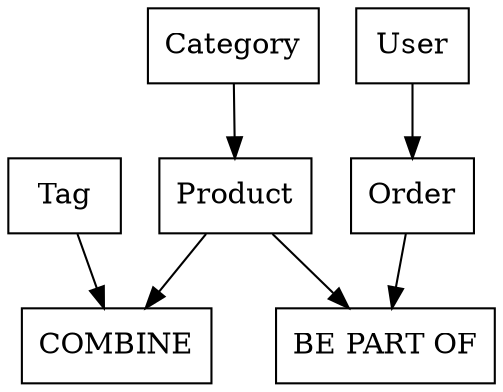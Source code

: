 // Generated by Mocodo 4.1.2

digraph {
  node [shape=box]
  "Order" -> "BE PART OF"
  "Product" -> "BE PART OF"
  "Product" -> "COMBINE"
  "Tag" -> "COMBINE"
  "User" -> "Order"
  "Category" -> "Product"
}
